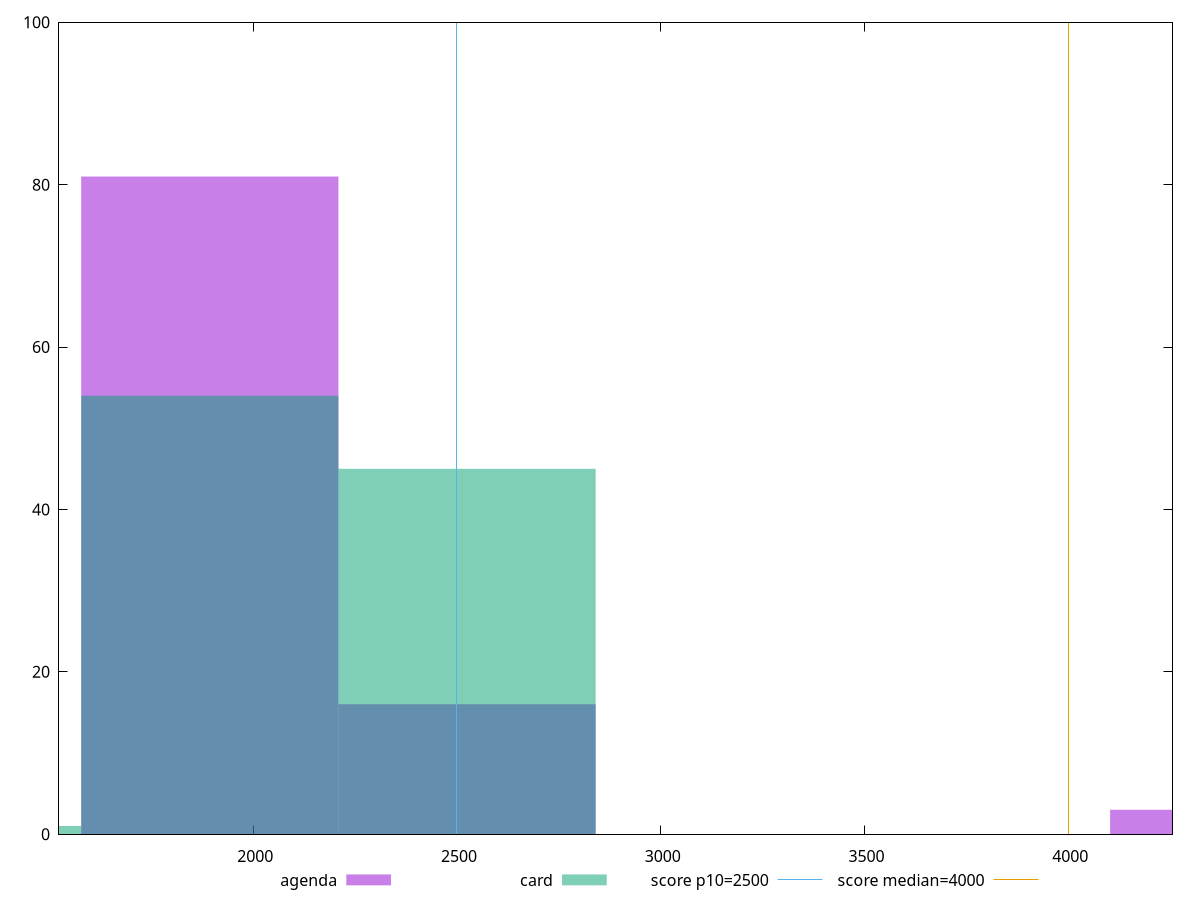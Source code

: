 reset

$agenda <<EOF
1893.569981774645 81
2524.7599756995264 16
4418.329957474171 3
EOF

$card <<EOF
1893.569981774645 54
2524.7599756995264 45
1262.3799878497632 1
EOF

set key outside below
set boxwidth 631.1899939248816
set xrange [1523.48:4255.8696]
set yrange [0:100]
set trange [0:100]
set style fill transparent solid 0.5 noborder

set parametric
set terminal svg size 640, 500 enhanced background rgb 'white'
set output "reports/report_00032_2021-02-25T10-28-15.087Z/largest-contentful-paint/comparison/histogram/1_vs_2.svg"

plot $agenda title "agenda" with boxes, \
     $card title "card" with boxes, \
     2500,t title "score p10=2500", \
     4000,t title "score median=4000"

reset
